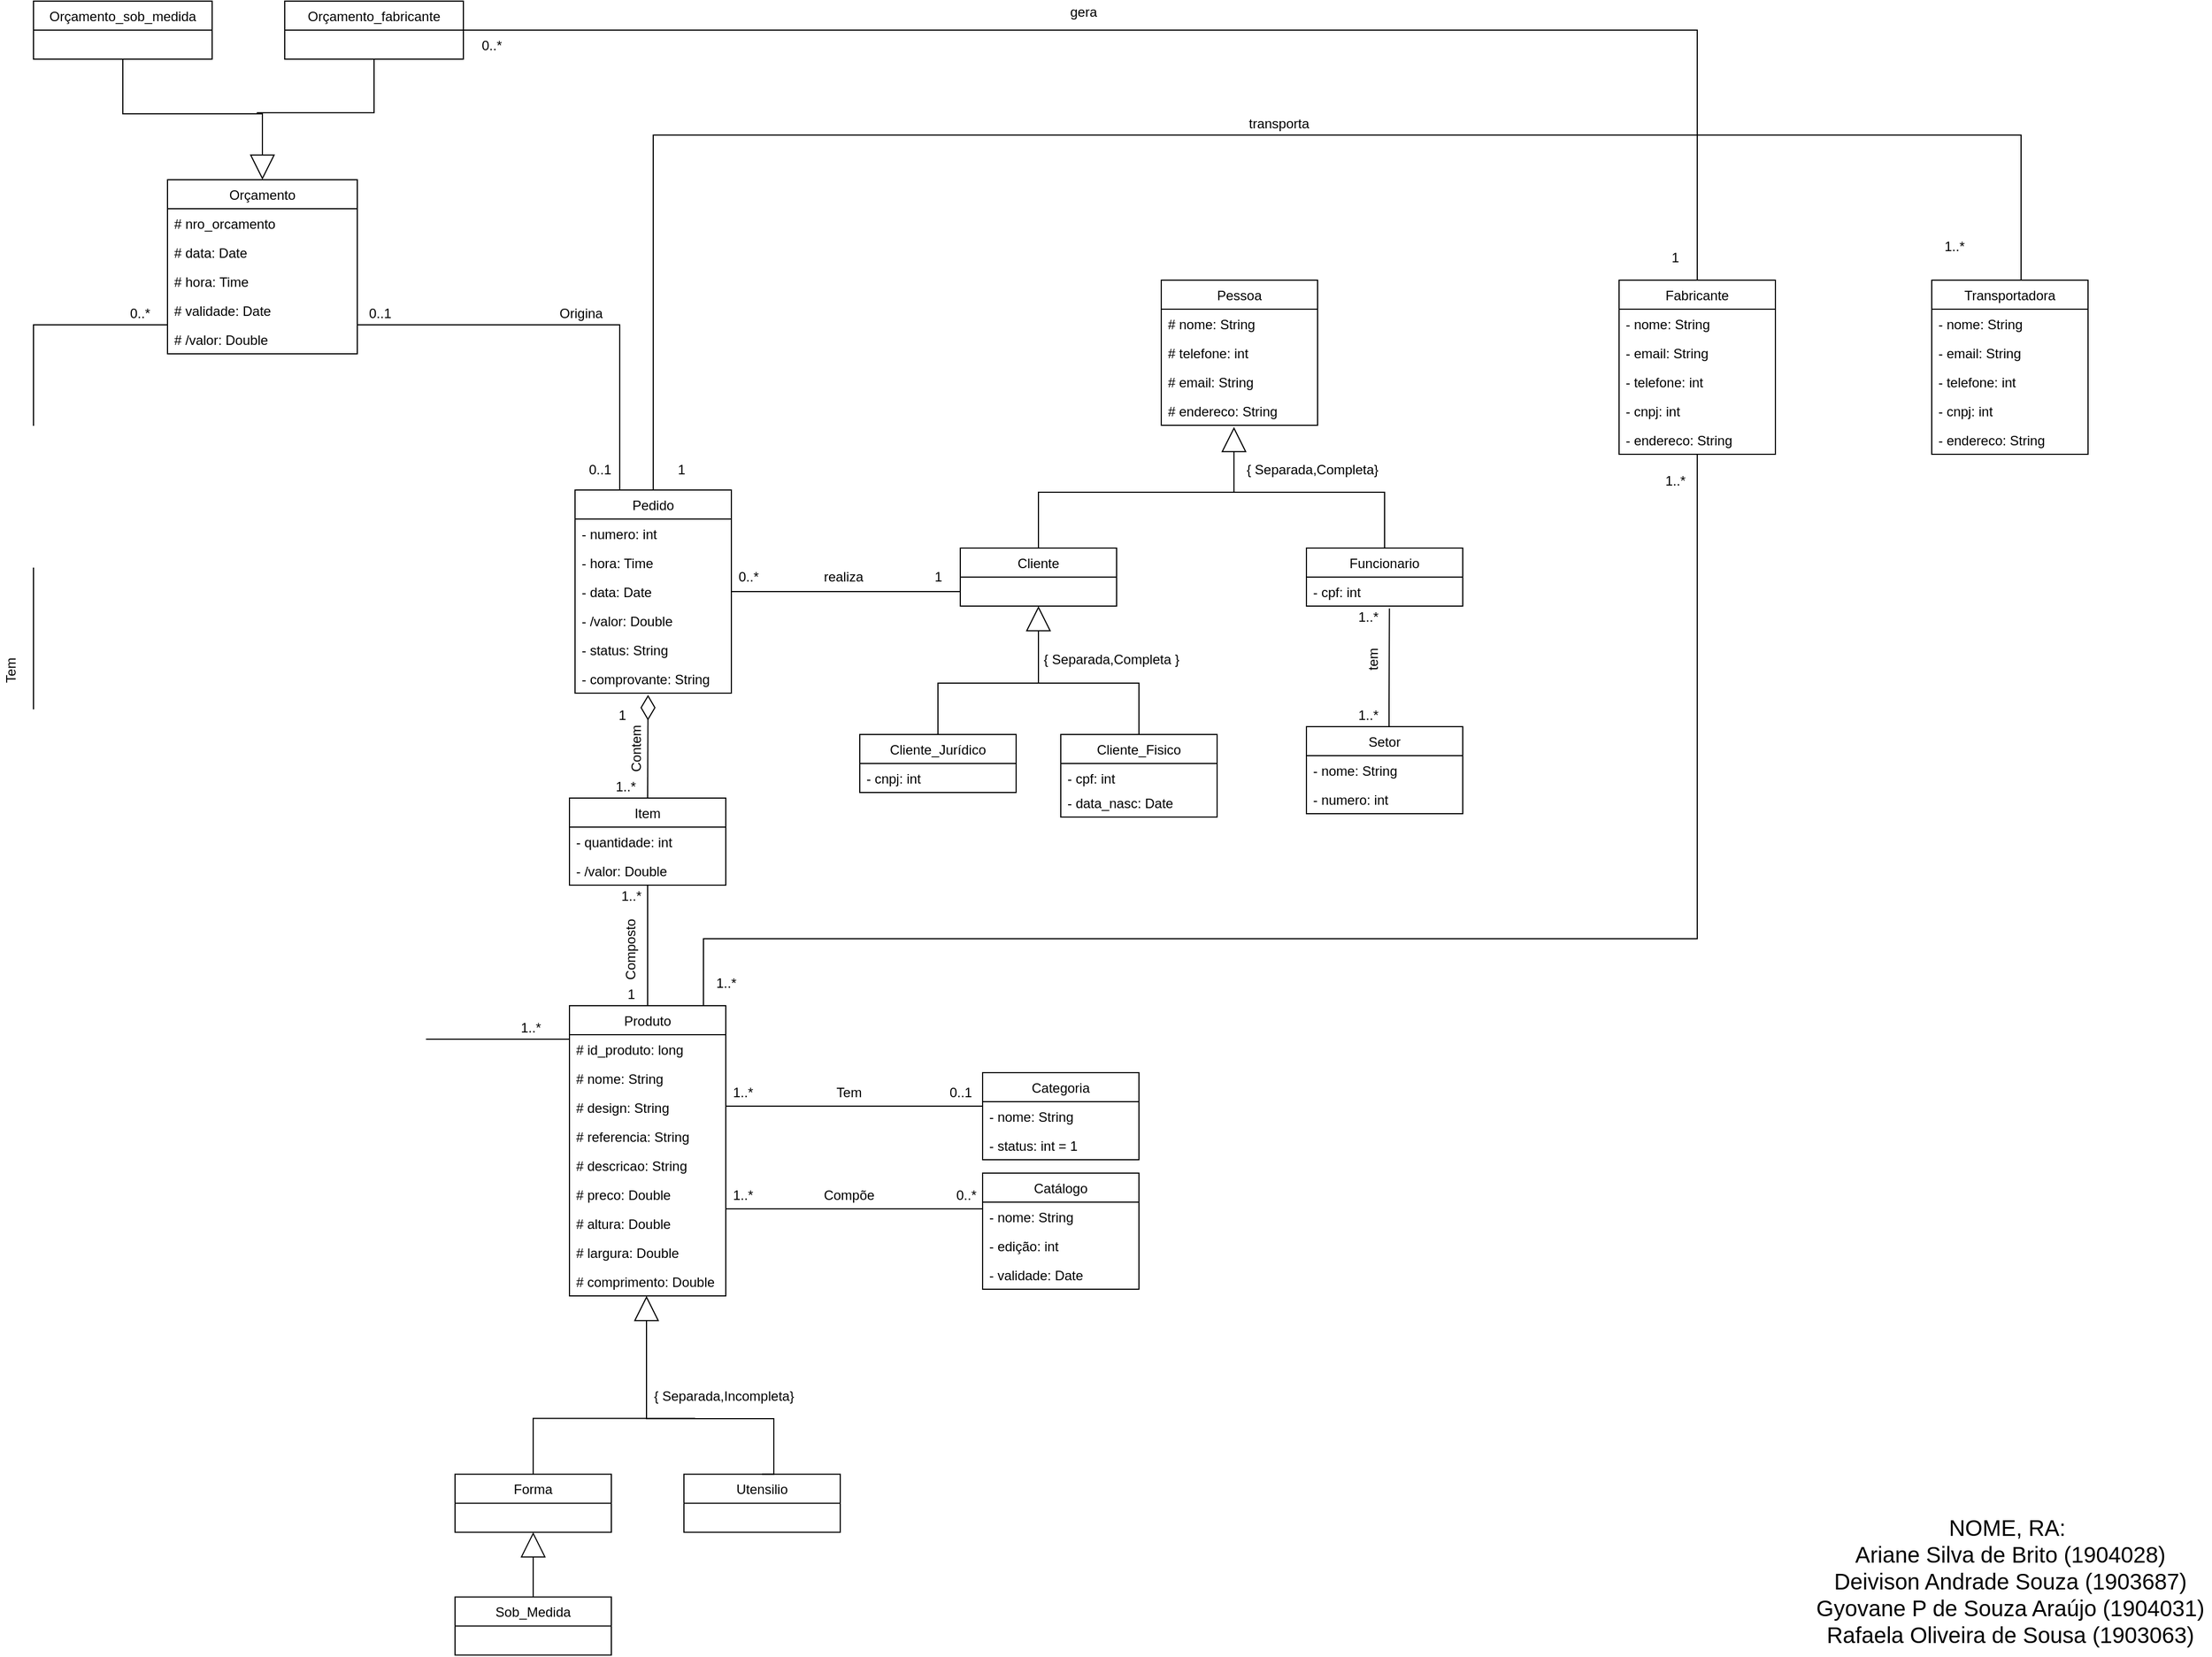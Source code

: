 <mxfile version="14.5.1" type="device"><diagram id="vjNdcDRrs8iUA92XwJxm" name="Page-1"><mxGraphModel dx="5264" dy="2518" grid="1" gridSize="10" guides="1" tooltips="1" connect="1" arrows="1" fold="1" page="1" pageScale="1" pageWidth="1169" pageHeight="827" math="0" shadow="0"><root><mxCell id="0"/><mxCell id="1" parent="0"/><mxCell id="HHTglmRW3sBnoEKuwmGA-5" value="Pessoa" style="swimlane;fontStyle=0;childLayout=stackLayout;horizontal=1;startSize=26;fillColor=none;horizontalStack=0;resizeParent=1;resizeParentMax=0;resizeLast=0;collapsible=1;marginBottom=0;" parent="1" vertex="1"><mxGeometry x="-1270" y="-560" width="140" height="130" as="geometry"/></mxCell><mxCell id="HHTglmRW3sBnoEKuwmGA-6" value="# nome: String" style="text;strokeColor=none;fillColor=none;align=left;verticalAlign=top;spacingLeft=4;spacingRight=4;overflow=hidden;rotatable=0;points=[[0,0.5],[1,0.5]];portConstraint=eastwest;" parent="HHTglmRW3sBnoEKuwmGA-5" vertex="1"><mxGeometry y="26" width="140" height="26" as="geometry"/></mxCell><mxCell id="HHTglmRW3sBnoEKuwmGA-44" value="# telefone: int" style="text;strokeColor=none;fillColor=none;align=left;verticalAlign=top;spacingLeft=4;spacingRight=4;overflow=hidden;rotatable=0;points=[[0,0.5],[1,0.5]];portConstraint=eastwest;" parent="HHTglmRW3sBnoEKuwmGA-5" vertex="1"><mxGeometry y="52" width="140" height="26" as="geometry"/></mxCell><mxCell id="nlblWYixuUzNP0UIaV5v-26" value="# email: String" style="text;strokeColor=none;fillColor=none;align=left;verticalAlign=top;spacingLeft=4;spacingRight=4;overflow=hidden;rotatable=0;points=[[0,0.5],[1,0.5]];portConstraint=eastwest;" vertex="1" parent="HHTglmRW3sBnoEKuwmGA-5"><mxGeometry y="78" width="140" height="26" as="geometry"/></mxCell><mxCell id="HHTglmRW3sBnoEKuwmGA-60" value="# endereco: String" style="text;strokeColor=none;fillColor=none;align=left;verticalAlign=top;spacingLeft=4;spacingRight=4;overflow=hidden;rotatable=0;points=[[0,0.5],[1,0.5]];portConstraint=eastwest;" parent="HHTglmRW3sBnoEKuwmGA-5" vertex="1"><mxGeometry y="104" width="140" height="26" as="geometry"/></mxCell><mxCell id="HHTglmRW3sBnoEKuwmGA-9" value="Transportadora" style="swimlane;fontStyle=0;childLayout=stackLayout;horizontal=1;startSize=26;fillColor=none;horizontalStack=0;resizeParent=1;resizeParentMax=0;resizeLast=0;collapsible=1;marginBottom=0;" parent="1" vertex="1"><mxGeometry x="-580" y="-560" width="140" height="156" as="geometry"/></mxCell><mxCell id="HHTglmRW3sBnoEKuwmGA-10" value="- nome: String" style="text;strokeColor=none;fillColor=none;align=left;verticalAlign=top;spacingLeft=4;spacingRight=4;overflow=hidden;rotatable=0;points=[[0,0.5],[1,0.5]];portConstraint=eastwest;" parent="HHTglmRW3sBnoEKuwmGA-9" vertex="1"><mxGeometry y="26" width="140" height="26" as="geometry"/></mxCell><mxCell id="HHTglmRW3sBnoEKuwmGA-87" value="- email: String" style="text;strokeColor=none;fillColor=none;align=left;verticalAlign=top;spacingLeft=4;spacingRight=4;overflow=hidden;rotatable=0;points=[[0,0.5],[1,0.5]];portConstraint=eastwest;" parent="HHTglmRW3sBnoEKuwmGA-9" vertex="1"><mxGeometry y="52" width="140" height="26" as="geometry"/></mxCell><mxCell id="HHTglmRW3sBnoEKuwmGA-94" value="- telefone: int" style="text;strokeColor=none;fillColor=none;align=left;verticalAlign=top;spacingLeft=4;spacingRight=4;overflow=hidden;rotatable=0;points=[[0,0.5],[1,0.5]];portConstraint=eastwest;" parent="HHTglmRW3sBnoEKuwmGA-9" vertex="1"><mxGeometry y="78" width="140" height="26" as="geometry"/></mxCell><mxCell id="nlblWYixuUzNP0UIaV5v-31" value="- cnpj: int" style="text;strokeColor=none;fillColor=none;align=left;verticalAlign=top;spacingLeft=4;spacingRight=4;overflow=hidden;rotatable=0;points=[[0,0.5],[1,0.5]];portConstraint=eastwest;" vertex="1" parent="HHTglmRW3sBnoEKuwmGA-9"><mxGeometry y="104" width="140" height="26" as="geometry"/></mxCell><mxCell id="HHTglmRW3sBnoEKuwmGA-88" value="- endereco: String" style="text;strokeColor=none;fillColor=none;align=left;verticalAlign=top;spacingLeft=4;spacingRight=4;overflow=hidden;rotatable=0;points=[[0,0.5],[1,0.5]];portConstraint=eastwest;" parent="HHTglmRW3sBnoEKuwmGA-9" vertex="1"><mxGeometry y="130" width="140" height="26" as="geometry"/></mxCell><mxCell id="HHTglmRW3sBnoEKuwmGA-48" value="Cliente_Fisico" style="swimlane;fontStyle=0;childLayout=stackLayout;horizontal=1;startSize=26;fillColor=none;horizontalStack=0;resizeParent=1;resizeParentMax=0;resizeLast=0;collapsible=1;marginBottom=0;" parent="1" vertex="1"><mxGeometry x="-1360" y="-153" width="140" height="74" as="geometry"/></mxCell><mxCell id="HHTglmRW3sBnoEKuwmGA-50" value="- cpf: int" style="text;strokeColor=none;fillColor=none;align=left;verticalAlign=top;spacingLeft=4;spacingRight=4;overflow=hidden;rotatable=0;points=[[0,0.5],[1,0.5]];portConstraint=eastwest;" parent="HHTglmRW3sBnoEKuwmGA-48" vertex="1"><mxGeometry y="26" width="140" height="22" as="geometry"/></mxCell><mxCell id="HHTglmRW3sBnoEKuwmGA-58" value="- data_nasc: Date" style="text;strokeColor=none;fillColor=none;align=left;verticalAlign=top;spacingLeft=4;spacingRight=4;overflow=hidden;rotatable=0;points=[[0,0.5],[1,0.5]];portConstraint=eastwest;" parent="HHTglmRW3sBnoEKuwmGA-48" vertex="1"><mxGeometry y="48" width="140" height="26" as="geometry"/></mxCell><mxCell id="HHTglmRW3sBnoEKuwmGA-118" style="edgeStyle=orthogonalEdgeStyle;rounded=0;orthogonalLoop=1;jettySize=auto;html=1;exitX=0.5;exitY=0;exitDx=0;exitDy=0;startArrow=none;startFill=0;startSize=20;endArrow=none;endFill=0;endSize=20;" parent="1" source="HHTglmRW3sBnoEKuwmGA-54" edge="1"><mxGeometry relative="1" as="geometry"><mxPoint x="-1380" y="-229" as="targetPoint"/><Array as="points"><mxPoint x="-1470" y="-199"/><mxPoint x="-1380" y="-199"/></Array></mxGeometry></mxCell><mxCell id="HHTglmRW3sBnoEKuwmGA-54" value="Cliente_Jurídico" style="swimlane;fontStyle=0;childLayout=stackLayout;horizontal=1;startSize=26;fillColor=none;horizontalStack=0;resizeParent=1;resizeParentMax=0;resizeLast=0;collapsible=1;marginBottom=0;" parent="1" vertex="1"><mxGeometry x="-1540" y="-153" width="140" height="52" as="geometry"/></mxCell><mxCell id="HHTglmRW3sBnoEKuwmGA-55" value="- cnpj: int" style="text;strokeColor=none;fillColor=none;align=left;verticalAlign=top;spacingLeft=4;spacingRight=4;overflow=hidden;rotatable=0;points=[[0,0.5],[1,0.5]];portConstraint=eastwest;" parent="HHTglmRW3sBnoEKuwmGA-54" vertex="1"><mxGeometry y="26" width="140" height="26" as="geometry"/></mxCell><mxCell id="HHTglmRW3sBnoEKuwmGA-112" style="edgeStyle=orthogonalEdgeStyle;rounded=0;orthogonalLoop=1;jettySize=auto;html=1;exitX=0.5;exitY=1;exitDx=0;exitDy=0;endArrow=none;endFill=0;startArrow=block;startFill=0;endSize=20;startSize=20;" parent="1" source="HHTglmRW3sBnoEKuwmGA-61" target="HHTglmRW3sBnoEKuwmGA-48" edge="1"><mxGeometry relative="1" as="geometry"><Array as="points"><mxPoint x="-1380" y="-199"/><mxPoint x="-1290" y="-199"/></Array></mxGeometry></mxCell><mxCell id="HHTglmRW3sBnoEKuwmGA-120" style="edgeStyle=orthogonalEdgeStyle;rounded=0;orthogonalLoop=1;jettySize=auto;html=1;exitX=0.5;exitY=0;exitDx=0;exitDy=0;startArrow=none;startFill=0;startSize=20;endArrow=none;endFill=0;endSize=20;" parent="1" source="HHTglmRW3sBnoEKuwmGA-61" edge="1"><mxGeometry relative="1" as="geometry"><mxPoint x="-1100" y="-370" as="targetPoint"/><Array as="points"><mxPoint x="-1380" y="-370"/></Array></mxGeometry></mxCell><mxCell id="HHTglmRW3sBnoEKuwmGA-61" value="Cliente" style="swimlane;fontStyle=0;childLayout=stackLayout;horizontal=1;startSize=26;fillColor=none;horizontalStack=0;resizeParent=1;resizeParentMax=0;resizeLast=0;collapsible=1;marginBottom=0;" parent="1" vertex="1"><mxGeometry x="-1450" y="-320" width="140" height="52" as="geometry"/></mxCell><mxCell id="nlblWYixuUzNP0UIaV5v-28" style="edgeStyle=orthogonalEdgeStyle;rounded=0;orthogonalLoop=1;jettySize=auto;html=1;entryX=1.144;entryY=0.108;entryDx=0;entryDy=0;entryPerimeter=0;endArrow=none;endFill=0;" edge="1" parent="1" source="HHTglmRW3sBnoEKuwmGA-70" target="HHTglmRW3sBnoEKuwmGA-187"><mxGeometry relative="1" as="geometry"><Array as="points"><mxPoint x="-1066" y="-180"/><mxPoint x="-1066" y="-180"/></Array></mxGeometry></mxCell><mxCell id="HHTglmRW3sBnoEKuwmGA-70" value="Setor" style="swimlane;fontStyle=0;childLayout=stackLayout;horizontal=1;startSize=26;fillColor=none;horizontalStack=0;resizeParent=1;resizeParentMax=0;resizeLast=0;collapsible=1;marginBottom=0;" parent="1" vertex="1"><mxGeometry x="-1140" y="-160" width="140" height="78" as="geometry"/></mxCell><mxCell id="HHTglmRW3sBnoEKuwmGA-71" value="- nome: String" style="text;strokeColor=none;fillColor=none;align=left;verticalAlign=top;spacingLeft=4;spacingRight=4;overflow=hidden;rotatable=0;points=[[0,0.5],[1,0.5]];portConstraint=eastwest;" parent="HHTglmRW3sBnoEKuwmGA-70" vertex="1"><mxGeometry y="26" width="140" height="26" as="geometry"/></mxCell><mxCell id="HHTglmRW3sBnoEKuwmGA-72" value="- numero: int" style="text;strokeColor=none;fillColor=none;align=left;verticalAlign=top;spacingLeft=4;spacingRight=4;overflow=hidden;rotatable=0;points=[[0,0.5],[1,0.5]];portConstraint=eastwest;" parent="HHTglmRW3sBnoEKuwmGA-70" vertex="1"><mxGeometry y="52" width="140" height="26" as="geometry"/></mxCell><mxCell id="HHTglmRW3sBnoEKuwmGA-119" style="edgeStyle=orthogonalEdgeStyle;rounded=0;orthogonalLoop=1;jettySize=auto;html=1;exitX=0.5;exitY=0;exitDx=0;exitDy=0;entryX=0.465;entryY=1.057;entryDx=0;entryDy=0;entryPerimeter=0;startArrow=none;startFill=0;startSize=20;endArrow=block;endFill=0;endSize=20;" parent="1" source="HHTglmRW3sBnoEKuwmGA-74" target="HHTglmRW3sBnoEKuwmGA-60" edge="1"><mxGeometry relative="1" as="geometry"><Array as="points"><mxPoint x="-1070" y="-370"/><mxPoint x="-1205" y="-370"/></Array></mxGeometry></mxCell><mxCell id="HHTglmRW3sBnoEKuwmGA-74" value="Funcionario" style="swimlane;fontStyle=0;childLayout=stackLayout;horizontal=1;startSize=26;fillColor=none;horizontalStack=0;resizeParent=1;resizeParentMax=0;resizeLast=0;collapsible=1;marginBottom=0;" parent="1" vertex="1"><mxGeometry x="-1140" y="-320" width="140" height="52" as="geometry"/></mxCell><mxCell id="HHTglmRW3sBnoEKuwmGA-75" value="- cpf: int" style="text;strokeColor=none;fillColor=none;align=left;verticalAlign=top;spacingLeft=4;spacingRight=4;overflow=hidden;rotatable=0;points=[[0,0.5],[1,0.5]];portConstraint=eastwest;" parent="HHTglmRW3sBnoEKuwmGA-74" vertex="1"><mxGeometry y="26" width="140" height="26" as="geometry"/></mxCell><mxCell id="HHTglmRW3sBnoEKuwmGA-89" value="Fabricante" style="swimlane;fontStyle=0;childLayout=stackLayout;horizontal=1;startSize=26;fillColor=none;horizontalStack=0;resizeParent=1;resizeParentMax=0;resizeLast=0;collapsible=1;marginBottom=0;" parent="1" vertex="1"><mxGeometry x="-860" y="-560" width="140" height="156" as="geometry"/></mxCell><mxCell id="HHTglmRW3sBnoEKuwmGA-90" value="- nome: String" style="text;strokeColor=none;fillColor=none;align=left;verticalAlign=top;spacingLeft=4;spacingRight=4;overflow=hidden;rotatable=0;points=[[0,0.5],[1,0.5]];portConstraint=eastwest;" parent="HHTglmRW3sBnoEKuwmGA-89" vertex="1"><mxGeometry y="26" width="140" height="26" as="geometry"/></mxCell><mxCell id="HHTglmRW3sBnoEKuwmGA-92" value="- email: String" style="text;strokeColor=none;fillColor=none;align=left;verticalAlign=top;spacingLeft=4;spacingRight=4;overflow=hidden;rotatable=0;points=[[0,0.5],[1,0.5]];portConstraint=eastwest;" parent="HHTglmRW3sBnoEKuwmGA-89" vertex="1"><mxGeometry y="52" width="140" height="26" as="geometry"/></mxCell><mxCell id="HHTglmRW3sBnoEKuwmGA-93" value="- telefone: int" style="text;strokeColor=none;fillColor=none;align=left;verticalAlign=top;spacingLeft=4;spacingRight=4;overflow=hidden;rotatable=0;points=[[0,0.5],[1,0.5]];portConstraint=eastwest;" parent="HHTglmRW3sBnoEKuwmGA-89" vertex="1"><mxGeometry y="78" width="140" height="26" as="geometry"/></mxCell><mxCell id="HHTglmRW3sBnoEKuwmGA-95" value="- cnpj: int" style="text;strokeColor=none;fillColor=none;align=left;verticalAlign=top;spacingLeft=4;spacingRight=4;overflow=hidden;rotatable=0;points=[[0,0.5],[1,0.5]];portConstraint=eastwest;" parent="HHTglmRW3sBnoEKuwmGA-89" vertex="1"><mxGeometry y="104" width="140" height="26" as="geometry"/></mxCell><mxCell id="nlblWYixuUzNP0UIaV5v-30" value="- endereco: String" style="text;strokeColor=none;fillColor=none;align=left;verticalAlign=top;spacingLeft=4;spacingRight=4;overflow=hidden;rotatable=0;points=[[0,0.5],[1,0.5]];portConstraint=eastwest;" vertex="1" parent="HHTglmRW3sBnoEKuwmGA-89"><mxGeometry y="130" width="140" height="26" as="geometry"/></mxCell><mxCell id="HHTglmRW3sBnoEKuwmGA-133" style="edgeStyle=none;rounded=0;orthogonalLoop=1;jettySize=auto;html=1;exitX=0.5;exitY=0;exitDx=0;exitDy=0;entryX=0.467;entryY=1.058;entryDx=0;entryDy=0;entryPerimeter=0;startArrow=none;startFill=0;startSize=20;endArrow=diamondThin;endFill=0;endSize=20;" parent="1" source="HHTglmRW3sBnoEKuwmGA-134" target="HHTglmRW3sBnoEKuwmGA-130" edge="1"><mxGeometry relative="1" as="geometry"/></mxCell><mxCell id="HHTglmRW3sBnoEKuwmGA-137" style="edgeStyle=none;rounded=0;orthogonalLoop=1;jettySize=auto;html=1;exitX=0.5;exitY=0;exitDx=0;exitDy=0;startArrow=none;startFill=0;startSize=20;endArrow=none;endFill=0;endSize=20;" parent="1" source="HHTglmRW3sBnoEKuwmGA-121" target="HHTglmRW3sBnoEKuwmGA-134" edge="1"><mxGeometry relative="1" as="geometry"><mxPoint x="-1729.02" y="-8.854" as="targetPoint"/></mxGeometry></mxCell><mxCell id="10It3-7q_5KcNdwSIjPK-23" style="edgeStyle=orthogonalEdgeStyle;rounded=0;orthogonalLoop=1;jettySize=auto;html=1;startSize=20;endArrow=none;endFill=0;endSize=20;" parent="1" source="HHTglmRW3sBnoEKuwmGA-121" target="10It3-7q_5KcNdwSIjPK-18" edge="1"><mxGeometry relative="1" as="geometry"><Array as="points"><mxPoint x="-1590" y="180"/><mxPoint x="-1590" y="180"/></Array></mxGeometry></mxCell><mxCell id="10It3-7q_5KcNdwSIjPK-26" style="edgeStyle=orthogonalEdgeStyle;rounded=0;orthogonalLoop=1;jettySize=auto;html=1;startSize=20;endArrow=none;endFill=0;endSize=20;" parent="1" source="HHTglmRW3sBnoEKuwmGA-121" target="10It3-7q_5KcNdwSIjPK-24" edge="1"><mxGeometry relative="1" as="geometry"><Array as="points"><mxPoint x="-1600" y="272"/><mxPoint x="-1600" y="272"/></Array></mxGeometry></mxCell><mxCell id="HHTglmRW3sBnoEKuwmGA-121" value="Produto" style="swimlane;fontStyle=0;childLayout=stackLayout;horizontal=1;startSize=26;fillColor=none;horizontalStack=0;resizeParent=1;resizeParentMax=0;resizeLast=0;collapsible=1;marginBottom=0;" parent="1" vertex="1"><mxGeometry x="-1800" y="90" width="140" height="260" as="geometry"/></mxCell><mxCell id="HHTglmRW3sBnoEKuwmGA-125" value="# id_produto: long" style="text;strokeColor=none;fillColor=none;align=left;verticalAlign=top;spacingLeft=4;spacingRight=4;overflow=hidden;rotatable=0;points=[[0,0.5],[1,0.5]];portConstraint=eastwest;" parent="HHTglmRW3sBnoEKuwmGA-121" vertex="1"><mxGeometry y="26" width="140" height="26" as="geometry"/></mxCell><mxCell id="HHTglmRW3sBnoEKuwmGA-165" value="# nome: String" style="text;strokeColor=none;fillColor=none;align=left;verticalAlign=top;spacingLeft=4;spacingRight=4;overflow=hidden;rotatable=0;points=[[0,0.5],[1,0.5]];portConstraint=eastwest;" parent="HHTglmRW3sBnoEKuwmGA-121" vertex="1"><mxGeometry y="52" width="140" height="26" as="geometry"/></mxCell><mxCell id="HHTglmRW3sBnoEKuwmGA-124" value="# design: String" style="text;strokeColor=none;fillColor=none;align=left;verticalAlign=top;spacingLeft=4;spacingRight=4;overflow=hidden;rotatable=0;points=[[0,0.5],[1,0.5]];portConstraint=eastwest;" parent="HHTglmRW3sBnoEKuwmGA-121" vertex="1"><mxGeometry y="78" width="140" height="26" as="geometry"/></mxCell><mxCell id="HHTglmRW3sBnoEKuwmGA-123" value="# referencia: String" style="text;strokeColor=none;fillColor=none;align=left;verticalAlign=top;spacingLeft=4;spacingRight=4;overflow=hidden;rotatable=0;points=[[0,0.5],[1,0.5]];portConstraint=eastwest;" parent="HHTglmRW3sBnoEKuwmGA-121" vertex="1"><mxGeometry y="104" width="140" height="26" as="geometry"/></mxCell><mxCell id="HHTglmRW3sBnoEKuwmGA-122" value="# descricao: String" style="text;strokeColor=none;fillColor=none;align=left;verticalAlign=top;spacingLeft=4;spacingRight=4;overflow=hidden;rotatable=0;points=[[0,0.5],[1,0.5]];portConstraint=eastwest;" parent="HHTglmRW3sBnoEKuwmGA-121" vertex="1"><mxGeometry y="130" width="140" height="26" as="geometry"/></mxCell><mxCell id="nlblWYixuUzNP0UIaV5v-20" value="# preco: Double" style="text;strokeColor=none;fillColor=none;align=left;verticalAlign=top;spacingLeft=4;spacingRight=4;overflow=hidden;rotatable=0;points=[[0,0.5],[1,0.5]];portConstraint=eastwest;" vertex="1" parent="HHTglmRW3sBnoEKuwmGA-121"><mxGeometry y="156" width="140" height="26" as="geometry"/></mxCell><mxCell id="nlblWYixuUzNP0UIaV5v-21" value="# altura: Double" style="text;strokeColor=none;fillColor=none;align=left;verticalAlign=top;spacingLeft=4;spacingRight=4;overflow=hidden;rotatable=0;points=[[0,0.5],[1,0.5]];portConstraint=eastwest;" vertex="1" parent="HHTglmRW3sBnoEKuwmGA-121"><mxGeometry y="182" width="140" height="26" as="geometry"/></mxCell><mxCell id="nlblWYixuUzNP0UIaV5v-22" value="# largura: Double" style="text;strokeColor=none;fillColor=none;align=left;verticalAlign=top;spacingLeft=4;spacingRight=4;overflow=hidden;rotatable=0;points=[[0,0.5],[1,0.5]];portConstraint=eastwest;" vertex="1" parent="HHTglmRW3sBnoEKuwmGA-121"><mxGeometry y="208" width="140" height="26" as="geometry"/></mxCell><mxCell id="nlblWYixuUzNP0UIaV5v-17" value="# comprimento: Double" style="text;strokeColor=none;fillColor=none;align=left;verticalAlign=top;spacingLeft=4;spacingRight=4;overflow=hidden;rotatable=0;points=[[0,0.5],[1,0.5]];portConstraint=eastwest;" vertex="1" parent="HHTglmRW3sBnoEKuwmGA-121"><mxGeometry y="234" width="140" height="26" as="geometry"/></mxCell><mxCell id="HHTglmRW3sBnoEKuwmGA-132" style="rounded=0;orthogonalLoop=1;jettySize=auto;html=1;entryX=0;entryY=0.75;entryDx=0;entryDy=0;startArrow=none;startFill=0;startSize=8;endArrow=none;endFill=0;endSize=8;" parent="1" source="HHTglmRW3sBnoEKuwmGA-128" target="HHTglmRW3sBnoEKuwmGA-61" edge="1"><mxGeometry relative="1" as="geometry"/></mxCell><mxCell id="HHTglmRW3sBnoEKuwmGA-178" style="edgeStyle=orthogonalEdgeStyle;rounded=0;orthogonalLoop=1;jettySize=auto;html=1;exitX=0.5;exitY=0;exitDx=0;exitDy=0;startArrow=none;startFill=0;startSize=8;endArrow=none;endFill=0;endSize=8;entryX=0.5;entryY=0;entryDx=0;entryDy=0;" parent="1" source="HHTglmRW3sBnoEKuwmGA-126" target="HHTglmRW3sBnoEKuwmGA-9" edge="1"><mxGeometry relative="1" as="geometry"><mxPoint x="-950" y="-760" as="targetPoint"/><Array as="points"><mxPoint x="-1725" y="-690"/><mxPoint x="-500" y="-690"/><mxPoint x="-500" y="-560"/></Array></mxGeometry></mxCell><mxCell id="HHTglmRW3sBnoEKuwmGA-126" value="Pedido" style="swimlane;fontStyle=0;childLayout=stackLayout;horizontal=1;startSize=26;fillColor=none;horizontalStack=0;resizeParent=1;resizeParentMax=0;resizeLast=0;collapsible=1;marginBottom=0;" parent="1" vertex="1"><mxGeometry x="-1795" y="-372" width="140" height="182" as="geometry"/></mxCell><mxCell id="HHTglmRW3sBnoEKuwmGA-127" value="- numero: int" style="text;strokeColor=none;fillColor=none;align=left;verticalAlign=top;spacingLeft=4;spacingRight=4;overflow=hidden;rotatable=0;points=[[0,0.5],[1,0.5]];portConstraint=eastwest;" parent="HHTglmRW3sBnoEKuwmGA-126" vertex="1"><mxGeometry y="26" width="140" height="26" as="geometry"/></mxCell><mxCell id="HHTglmRW3sBnoEKuwmGA-129" value="- hora: Time" style="text;strokeColor=none;fillColor=none;align=left;verticalAlign=top;spacingLeft=4;spacingRight=4;overflow=hidden;rotatable=0;points=[[0,0.5],[1,0.5]];portConstraint=eastwest;" parent="HHTglmRW3sBnoEKuwmGA-126" vertex="1"><mxGeometry y="52" width="140" height="26" as="geometry"/></mxCell><mxCell id="HHTglmRW3sBnoEKuwmGA-128" value="- data: Date" style="text;strokeColor=none;fillColor=none;align=left;verticalAlign=top;spacingLeft=4;spacingRight=4;overflow=hidden;rotatable=0;points=[[0,0.5],[1,0.5]];portConstraint=eastwest;" parent="HHTglmRW3sBnoEKuwmGA-126" vertex="1"><mxGeometry y="78" width="140" height="26" as="geometry"/></mxCell><mxCell id="nlblWYixuUzNP0UIaV5v-11" value="- /valor: Double" style="text;strokeColor=none;fillColor=none;align=left;verticalAlign=top;spacingLeft=4;spacingRight=4;overflow=hidden;rotatable=0;points=[[0,0.5],[1,0.5]];portConstraint=eastwest;" vertex="1" parent="HHTglmRW3sBnoEKuwmGA-126"><mxGeometry y="104" width="140" height="26" as="geometry"/></mxCell><mxCell id="nlblWYixuUzNP0UIaV5v-12" value="- status: String" style="text;strokeColor=none;fillColor=none;align=left;verticalAlign=top;spacingLeft=4;spacingRight=4;overflow=hidden;rotatable=0;points=[[0,0.5],[1,0.5]];portConstraint=eastwest;" vertex="1" parent="HHTglmRW3sBnoEKuwmGA-126"><mxGeometry y="130" width="140" height="26" as="geometry"/></mxCell><mxCell id="HHTglmRW3sBnoEKuwmGA-130" value="- comprovante: String" style="text;strokeColor=none;fillColor=none;align=left;verticalAlign=top;spacingLeft=4;spacingRight=4;overflow=hidden;rotatable=0;points=[[0,0.5],[1,0.5]];portConstraint=eastwest;" parent="HHTglmRW3sBnoEKuwmGA-126" vertex="1"><mxGeometry y="156" width="140" height="26" as="geometry"/></mxCell><mxCell id="HHTglmRW3sBnoEKuwmGA-134" value="Item" style="swimlane;fontStyle=0;childLayout=stackLayout;horizontal=1;startSize=26;fillColor=none;horizontalStack=0;resizeParent=1;resizeParentMax=0;resizeLast=0;collapsible=1;marginBottom=0;" parent="1" vertex="1"><mxGeometry x="-1800" y="-96" width="140" height="78" as="geometry"/></mxCell><mxCell id="HHTglmRW3sBnoEKuwmGA-138" value="- quantidade: int" style="text;strokeColor=none;fillColor=none;align=left;verticalAlign=top;spacingLeft=4;spacingRight=4;overflow=hidden;rotatable=0;points=[[0,0.5],[1,0.5]];portConstraint=eastwest;" parent="HHTglmRW3sBnoEKuwmGA-134" vertex="1"><mxGeometry y="26" width="140" height="26" as="geometry"/></mxCell><mxCell id="HHTglmRW3sBnoEKuwmGA-135" value="- /valor: Double" style="text;strokeColor=none;fillColor=none;align=left;verticalAlign=top;spacingLeft=4;spacingRight=4;overflow=hidden;rotatable=0;points=[[0,0.5],[1,0.5]];portConstraint=eastwest;" parent="HHTglmRW3sBnoEKuwmGA-134" vertex="1"><mxGeometry y="52" width="140" height="26" as="geometry"/></mxCell><mxCell id="HHTglmRW3sBnoEKuwmGA-140" value="Sob_Medida" style="swimlane;fontStyle=0;childLayout=stackLayout;horizontal=1;startSize=26;fillColor=none;horizontalStack=0;resizeParent=1;resizeParentMax=0;resizeLast=0;collapsible=1;marginBottom=0;" parent="1" vertex="1"><mxGeometry x="-1902.5" y="619.71" width="140" height="52" as="geometry"/></mxCell><mxCell id="HHTglmRW3sBnoEKuwmGA-168" style="edgeStyle=orthogonalEdgeStyle;rounded=0;orthogonalLoop=1;jettySize=auto;html=1;exitX=0.5;exitY=1;exitDx=0;exitDy=0;entryX=0.5;entryY=0;entryDx=0;entryDy=0;startArrow=block;startFill=0;startSize=20;endArrow=none;endFill=0;endSize=20;" parent="1" source="HHTglmRW3sBnoEKuwmGA-145" target="HHTglmRW3sBnoEKuwmGA-140" edge="1"><mxGeometry relative="1" as="geometry"/></mxCell><mxCell id="SKpn5kR-cwuzyfjxGXdy-1" style="edgeStyle=orthogonalEdgeStyle;rounded=0;orthogonalLoop=1;jettySize=auto;html=1;startArrow=none;startFill=0;endArrow=none;endFill=0;" parent="1" source="HHTglmRW3sBnoEKuwmGA-145" edge="1"><mxGeometry relative="1" as="geometry"><mxPoint x="-1687.5" y="459.71" as="targetPoint"/><Array as="points"><mxPoint x="-1832.5" y="459.71"/><mxPoint x="-1727.5" y="459.71"/></Array></mxGeometry></mxCell><mxCell id="HHTglmRW3sBnoEKuwmGA-145" value="Forma" style="swimlane;fontStyle=0;childLayout=stackLayout;horizontal=1;startSize=26;fillColor=none;horizontalStack=0;resizeParent=1;resizeParentMax=0;resizeLast=0;collapsible=1;marginBottom=0;" parent="1" vertex="1"><mxGeometry x="-1902.5" y="509.71" width="140" height="52" as="geometry"/></mxCell><mxCell id="HHTglmRW3sBnoEKuwmGA-155" style="edgeStyle=orthogonalEdgeStyle;rounded=0;orthogonalLoop=1;jettySize=auto;html=1;exitX=0.5;exitY=0;exitDx=0;exitDy=0;startArrow=none;startFill=0;startSize=20;endArrow=block;endFill=0;endSize=20;" parent="1" source="HHTglmRW3sBnoEKuwmGA-150" target="nlblWYixuUzNP0UIaV5v-17" edge="1"><mxGeometry relative="1" as="geometry"><Array as="points"><mxPoint x="-1617" y="510"/><mxPoint x="-1617" y="460"/><mxPoint x="-1731" y="460"/></Array><mxPoint x="-1732.04" y="370.0" as="targetPoint"/></mxGeometry></mxCell><mxCell id="HHTglmRW3sBnoEKuwmGA-150" value="Utensilio" style="swimlane;fontStyle=0;childLayout=stackLayout;horizontal=1;startSize=26;fillColor=none;horizontalStack=0;resizeParent=1;resizeParentMax=0;resizeLast=0;collapsible=1;marginBottom=0;" parent="1" vertex="1"><mxGeometry x="-1697.5" y="509.71" width="140" height="52" as="geometry"/></mxCell><mxCell id="HHTglmRW3sBnoEKuwmGA-186" value="1..*" style="text;html=1;align=center;verticalAlign=middle;resizable=0;points=[];autosize=1;" parent="1" vertex="1"><mxGeometry x="-1100" y="-180" width="30" height="20" as="geometry"/></mxCell><mxCell id="HHTglmRW3sBnoEKuwmGA-187" value="1..*" style="text;html=1;align=center;verticalAlign=middle;resizable=0;points=[];autosize=1;" parent="1" vertex="1"><mxGeometry x="-1100" y="-268" width="30" height="20" as="geometry"/></mxCell><mxCell id="HHTglmRW3sBnoEKuwmGA-188" value="0..*" style="text;html=1;align=center;verticalAlign=middle;resizable=0;points=[];autosize=1;" parent="1" vertex="1"><mxGeometry x="-1655" y="-304" width="30" height="20" as="geometry"/></mxCell><mxCell id="HHTglmRW3sBnoEKuwmGA-191" value="1..*" style="text;html=1;align=center;verticalAlign=middle;resizable=0;points=[];autosize=1;" parent="1" vertex="1"><mxGeometry x="-1765" y="-116" width="30" height="20" as="geometry"/></mxCell><mxCell id="HHTglmRW3sBnoEKuwmGA-194" value="1..*" style="text;html=1;align=center;verticalAlign=middle;resizable=0;points=[];autosize=1;" parent="1" vertex="1"><mxGeometry x="-1760" y="-18" width="30" height="20" as="geometry"/></mxCell><mxCell id="HHTglmRW3sBnoEKuwmGA-205" value="transporta" style="text;html=1;align=center;verticalAlign=middle;resizable=0;points=[];autosize=1;" parent="1" vertex="1"><mxGeometry x="-1200" y="-710" width="70" height="20" as="geometry"/></mxCell><mxCell id="HHTglmRW3sBnoEKuwmGA-209" value="realiza" style="text;html=1;align=center;verticalAlign=middle;resizable=0;points=[];autosize=1;" parent="1" vertex="1"><mxGeometry x="-1580" y="-304" width="50" height="20" as="geometry"/></mxCell><mxCell id="SKpn5kR-cwuzyfjxGXdy-2" value="Contem" style="text;html=1;align=center;verticalAlign=middle;resizable=0;points=[];autosize=1;rotation=-90;" parent="1" vertex="1"><mxGeometry x="-1770" y="-150" width="60" height="20" as="geometry"/></mxCell><mxCell id="SKpn5kR-cwuzyfjxGXdy-3" value="{ Separada,Completa }" style="text;html=1;align=center;verticalAlign=middle;resizable=0;points=[];autosize=1;" parent="1" vertex="1"><mxGeometry x="-1385" y="-230" width="140" height="20" as="geometry"/></mxCell><mxCell id="SKpn5kR-cwuzyfjxGXdy-4" value="{ Separada,Completa}" style="text;html=1;align=center;verticalAlign=middle;resizable=0;points=[];autosize=1;" parent="1" vertex="1"><mxGeometry x="-1200" y="-400" width="130" height="20" as="geometry"/></mxCell><mxCell id="SKpn5kR-cwuzyfjxGXdy-5" value="{ Separada,Incompleta}" style="text;html=1;align=center;verticalAlign=middle;resizable=0;points=[];autosize=1;" parent="1" vertex="1"><mxGeometry x="-1732.5" y="429.71" width="140" height="20" as="geometry"/></mxCell><mxCell id="10It3-7q_5KcNdwSIjPK-18" value="Categoria" style="swimlane;fontStyle=0;childLayout=stackLayout;horizontal=1;startSize=26;fillColor=none;horizontalStack=0;resizeParent=1;resizeParentMax=0;resizeLast=0;collapsible=1;marginBottom=0;" parent="1" vertex="1"><mxGeometry x="-1430" y="150" width="140" height="78" as="geometry"/></mxCell><mxCell id="10It3-7q_5KcNdwSIjPK-19" value="- nome: String " style="text;strokeColor=none;fillColor=none;align=left;verticalAlign=top;spacingLeft=4;spacingRight=4;overflow=hidden;rotatable=0;points=[[0,0.5],[1,0.5]];portConstraint=eastwest;" parent="10It3-7q_5KcNdwSIjPK-18" vertex="1"><mxGeometry y="26" width="140" height="26" as="geometry"/></mxCell><mxCell id="nlblWYixuUzNP0UIaV5v-23" value="- status: int = 1 " style="text;strokeColor=none;fillColor=none;align=left;verticalAlign=top;spacingLeft=4;spacingRight=4;overflow=hidden;rotatable=0;points=[[0,0.5],[1,0.5]];portConstraint=eastwest;" vertex="1" parent="10It3-7q_5KcNdwSIjPK-18"><mxGeometry y="52" width="140" height="26" as="geometry"/></mxCell><mxCell id="10It3-7q_5KcNdwSIjPK-24" value="Catálogo" style="swimlane;fontStyle=0;childLayout=stackLayout;horizontal=1;startSize=26;fillColor=none;horizontalStack=0;resizeParent=1;resizeParentMax=0;resizeLast=0;collapsible=1;marginBottom=0;" parent="1" vertex="1"><mxGeometry x="-1430" y="240" width="140" height="104" as="geometry"/></mxCell><mxCell id="10It3-7q_5KcNdwSIjPK-25" value="- nome: String " style="text;strokeColor=none;fillColor=none;align=left;verticalAlign=top;spacingLeft=4;spacingRight=4;overflow=hidden;rotatable=0;points=[[0,0.5],[1,0.5]];portConstraint=eastwest;" parent="10It3-7q_5KcNdwSIjPK-24" vertex="1"><mxGeometry y="26" width="140" height="26" as="geometry"/></mxCell><mxCell id="10It3-7q_5KcNdwSIjPK-27" value="- edição: int" style="text;strokeColor=none;fillColor=none;align=left;verticalAlign=top;spacingLeft=4;spacingRight=4;overflow=hidden;rotatable=0;points=[[0,0.5],[1,0.5]];portConstraint=eastwest;" parent="10It3-7q_5KcNdwSIjPK-24" vertex="1"><mxGeometry y="52" width="140" height="26" as="geometry"/></mxCell><mxCell id="10It3-7q_5KcNdwSIjPK-28" value="- validade: Date" style="text;strokeColor=none;fillColor=none;align=left;verticalAlign=top;spacingLeft=4;spacingRight=4;overflow=hidden;rotatable=0;points=[[0,0.5],[1,0.5]];portConstraint=eastwest;" parent="10It3-7q_5KcNdwSIjPK-24" vertex="1"><mxGeometry y="78" width="140" height="26" as="geometry"/></mxCell><mxCell id="10It3-7q_5KcNdwSIjPK-29" value="0..1" style="text;html=1;align=center;verticalAlign=middle;resizable=0;points=[];autosize=1;" parent="1" vertex="1"><mxGeometry x="-1470" y="158" width="40" height="20" as="geometry"/></mxCell><mxCell id="10It3-7q_5KcNdwSIjPK-30" value="1..*" style="text;html=1;align=center;verticalAlign=middle;resizable=0;points=[];autosize=1;" parent="1" vertex="1"><mxGeometry x="-1660" y="158" width="30" height="20" as="geometry"/></mxCell><mxCell id="10It3-7q_5KcNdwSIjPK-31" value="Tem" style="text;html=1;align=center;verticalAlign=middle;resizable=0;points=[];autosize=1;" parent="1" vertex="1"><mxGeometry x="-1570" y="158" width="40" height="20" as="geometry"/></mxCell><mxCell id="10It3-7q_5KcNdwSIjPK-32" value="Compõe" style="text;html=1;align=center;verticalAlign=middle;resizable=0;points=[];autosize=1;" parent="1" vertex="1"><mxGeometry x="-1580" y="250" width="60" height="20" as="geometry"/></mxCell><mxCell id="10It3-7q_5KcNdwSIjPK-33" value="0..*" style="text;html=1;align=center;verticalAlign=middle;resizable=0;points=[];autosize=1;" parent="1" vertex="1"><mxGeometry x="-1460" y="250" width="30" height="20" as="geometry"/></mxCell><mxCell id="10It3-7q_5KcNdwSIjPK-34" value="1..*" style="text;html=1;align=center;verticalAlign=middle;resizable=0;points=[];autosize=1;" parent="1" vertex="1"><mxGeometry x="-1660" y="250" width="30" height="20" as="geometry"/></mxCell><mxCell id="10It3-7q_5KcNdwSIjPK-58" style="edgeStyle=orthogonalEdgeStyle;rounded=0;orthogonalLoop=1;jettySize=auto;html=1;entryX=0.25;entryY=0;entryDx=0;entryDy=0;startSize=20;endArrow=none;endFill=0;endSize=20;startArrow=none;startFill=0;" parent="1" source="10It3-7q_5KcNdwSIjPK-46" target="HHTglmRW3sBnoEKuwmGA-126" edge="1"><mxGeometry relative="1" as="geometry"><Array as="points"><mxPoint x="-1755" y="-520"/></Array></mxGeometry></mxCell><mxCell id="10It3-7q_5KcNdwSIjPK-59" style="edgeStyle=orthogonalEdgeStyle;rounded=0;orthogonalLoop=1;jettySize=auto;html=1;startArrow=none;startFill=0;startSize=20;endArrow=none;endFill=0;endSize=20;" parent="1" source="10It3-7q_5KcNdwSIjPK-46" target="HHTglmRW3sBnoEKuwmGA-121" edge="1"><mxGeometry relative="1" as="geometry"><Array as="points"><mxPoint x="-2280" y="-520"/><mxPoint x="-2280" y="120"/></Array></mxGeometry></mxCell><mxCell id="10It3-7q_5KcNdwSIjPK-46" value="Orçamento" style="swimlane;fontStyle=0;childLayout=stackLayout;horizontal=1;startSize=26;fillColor=none;horizontalStack=0;resizeParent=1;resizeParentMax=0;resizeLast=0;collapsible=1;marginBottom=0;" parent="1" vertex="1"><mxGeometry x="-2160" y="-650" width="170" height="156" as="geometry"/></mxCell><mxCell id="10It3-7q_5KcNdwSIjPK-47" value="# nro_orcamento" style="text;strokeColor=none;fillColor=none;align=left;verticalAlign=top;spacingLeft=4;spacingRight=4;overflow=hidden;rotatable=0;points=[[0,0.5],[1,0.5]];portConstraint=eastwest;" parent="10It3-7q_5KcNdwSIjPK-46" vertex="1"><mxGeometry y="26" width="170" height="26" as="geometry"/></mxCell><mxCell id="10It3-7q_5KcNdwSIjPK-48" value="# data: Date" style="text;strokeColor=none;fillColor=none;align=left;verticalAlign=top;spacingLeft=4;spacingRight=4;overflow=hidden;rotatable=0;points=[[0,0.5],[1,0.5]];portConstraint=eastwest;" parent="10It3-7q_5KcNdwSIjPK-46" vertex="1"><mxGeometry y="52" width="170" height="26" as="geometry"/></mxCell><mxCell id="10It3-7q_5KcNdwSIjPK-49" value="# hora: Time" style="text;strokeColor=none;fillColor=none;align=left;verticalAlign=top;spacingLeft=4;spacingRight=4;overflow=hidden;rotatable=0;points=[[0,0.5],[1,0.5]];portConstraint=eastwest;" parent="10It3-7q_5KcNdwSIjPK-46" vertex="1"><mxGeometry y="78" width="170" height="26" as="geometry"/></mxCell><mxCell id="10It3-7q_5KcNdwSIjPK-50" value="# validade: Date" style="text;strokeColor=none;fillColor=none;align=left;verticalAlign=top;spacingLeft=4;spacingRight=4;overflow=hidden;rotatable=0;points=[[0,0.5],[1,0.5]];portConstraint=eastwest;" parent="10It3-7q_5KcNdwSIjPK-46" vertex="1"><mxGeometry y="104" width="170" height="26" as="geometry"/></mxCell><mxCell id="10It3-7q_5KcNdwSIjPK-51" value="# /valor: Double" style="text;strokeColor=none;fillColor=none;align=left;verticalAlign=top;spacingLeft=4;spacingRight=4;overflow=hidden;rotatable=0;points=[[0,0.5],[1,0.5]];portConstraint=eastwest;" parent="10It3-7q_5KcNdwSIjPK-46" vertex="1"><mxGeometry y="130" width="170" height="26" as="geometry"/></mxCell><mxCell id="10It3-7q_5KcNdwSIjPK-57" style="edgeStyle=orthogonalEdgeStyle;rounded=0;orthogonalLoop=1;jettySize=auto;html=1;startSize=20;endArrow=block;endFill=0;endSize=20;exitX=0.5;exitY=1;exitDx=0;exitDy=0;" parent="1" target="10It3-7q_5KcNdwSIjPK-46" edge="1" source="8YdGteviD1H_tcuoZ6Mt-1"><mxGeometry relative="1" as="geometry"><mxPoint x="-2075" y="-760" as="sourcePoint"/></mxGeometry></mxCell><mxCell id="10It3-7q_5KcNdwSIjPK-61" value="0..*" style="text;html=1;align=center;verticalAlign=middle;resizable=0;points=[];autosize=1;" parent="1" vertex="1"><mxGeometry x="-2200" y="-540" width="30" height="20" as="geometry"/></mxCell><mxCell id="10It3-7q_5KcNdwSIjPK-62" value="Tem" style="text;html=1;align=center;verticalAlign=middle;resizable=0;points=[];autosize=1;rotation=-90;" parent="1" vertex="1"><mxGeometry x="-2320" y="-220" width="40" height="20" as="geometry"/></mxCell><mxCell id="10It3-7q_5KcNdwSIjPK-63" value="1..*" style="text;html=1;align=center;verticalAlign=middle;resizable=0;points=[];autosize=1;" parent="1" vertex="1"><mxGeometry x="-1850" y="100" width="30" height="20" as="geometry"/></mxCell><mxCell id="10It3-7q_5KcNdwSIjPK-64" value="Origina" style="text;html=1;align=center;verticalAlign=middle;resizable=0;points=[];autosize=1;" parent="1" vertex="1"><mxGeometry x="-1815" y="-540" width="50" height="20" as="geometry"/></mxCell><mxCell id="10It3-7q_5KcNdwSIjPK-65" value="0..1" style="text;html=1;align=center;verticalAlign=middle;resizable=0;points=[];autosize=1;" parent="1" vertex="1"><mxGeometry x="-1990" y="-540" width="40" height="20" as="geometry"/></mxCell><mxCell id="10It3-7q_5KcNdwSIjPK-66" value="0..1" style="text;html=1;align=center;verticalAlign=middle;resizable=0;points=[];autosize=1;" parent="1" vertex="1"><mxGeometry x="-1793" y="-400" width="40" height="20" as="geometry"/></mxCell><mxCell id="UNFn3L_9RSN48yQLntN0-1" value="&lt;div style=&quot;font-size: 20px;&quot;&gt;NOME, RA:&amp;nbsp;&lt;/div&gt;&lt;div style=&quot;font-size: 20px;&quot;&gt;Ariane Silva de Brito (1904028)&lt;/div&gt;&lt;div style=&quot;font-size: 20px;&quot;&gt;Deivison Andrade Souza (1903687)&lt;/div&gt;&lt;div style=&quot;font-size: 20px;&quot;&gt;Gyovane P de Souza Araújo (1904031)&lt;/div&gt;&lt;div style=&quot;font-size: 20px;&quot;&gt;Rafaela Oliveira de Sousa (1903063)&lt;/div&gt;" style="text;html=1;align=center;verticalAlign=middle;resizable=0;points=[];autosize=1;strokeColor=none;fontSize=20;" parent="1" vertex="1"><mxGeometry x="-690" y="540" width="360" height="130" as="geometry"/></mxCell><mxCell id="8YdGteviD1H_tcuoZ6Mt-1" value="Orçamento_sob_medida" style="swimlane;fontStyle=0;childLayout=stackLayout;horizontal=1;startSize=26;fillColor=none;horizontalStack=0;resizeParent=1;resizeParentMax=0;resizeLast=0;collapsible=1;marginBottom=0;" parent="1" vertex="1"><mxGeometry x="-2280" y="-810" width="160" height="52" as="geometry"/></mxCell><mxCell id="nlblWYixuUzNP0UIaV5v-2" style="edgeStyle=orthogonalEdgeStyle;rounded=0;orthogonalLoop=1;jettySize=auto;html=1;endArrow=none;endFill=0;" edge="1" parent="1" source="nlblWYixuUzNP0UIaV5v-1"><mxGeometry relative="1" as="geometry"><mxPoint x="-2080" y="-710" as="targetPoint"/><Array as="points"><mxPoint x="-1975" y="-710"/></Array></mxGeometry></mxCell><mxCell id="nlblWYixuUzNP0UIaV5v-6" style="edgeStyle=orthogonalEdgeStyle;rounded=0;orthogonalLoop=1;jettySize=auto;html=1;entryX=0.5;entryY=0;entryDx=0;entryDy=0;endArrow=none;endFill=0;" edge="1" parent="1" source="nlblWYixuUzNP0UIaV5v-1" target="HHTglmRW3sBnoEKuwmGA-89"><mxGeometry relative="1" as="geometry"/></mxCell><mxCell id="nlblWYixuUzNP0UIaV5v-1" value="Orçamento_fabricante" style="swimlane;fontStyle=0;childLayout=stackLayout;horizontal=1;startSize=26;fillColor=none;horizontalStack=0;resizeParent=1;resizeParentMax=0;resizeLast=0;collapsible=1;marginBottom=0;" vertex="1" parent="1"><mxGeometry x="-2055" y="-810" width="160" height="52" as="geometry"/></mxCell><mxCell id="nlblWYixuUzNP0UIaV5v-8" value="gera" style="text;html=1;align=center;verticalAlign=middle;resizable=0;points=[];autosize=1;" vertex="1" parent="1"><mxGeometry x="-1360" y="-810" width="40" height="20" as="geometry"/></mxCell><mxCell id="nlblWYixuUzNP0UIaV5v-9" value="0..*" style="text;html=1;align=center;verticalAlign=middle;resizable=0;points=[];autosize=1;" vertex="1" parent="1"><mxGeometry x="-1885" y="-780" width="30" height="20" as="geometry"/></mxCell><mxCell id="nlblWYixuUzNP0UIaV5v-14" value="1" style="text;html=1;align=center;verticalAlign=middle;resizable=0;points=[];autosize=1;" vertex="1" parent="1"><mxGeometry x="-1763" y="-180" width="20" height="20" as="geometry"/></mxCell><mxCell id="nlblWYixuUzNP0UIaV5v-15" value="1" style="text;html=1;align=center;verticalAlign=middle;resizable=0;points=[];autosize=1;" vertex="1" parent="1"><mxGeometry x="-1755" y="70" width="20" height="20" as="geometry"/></mxCell><mxCell id="nlblWYixuUzNP0UIaV5v-16" value="Composto" style="text;html=1;align=center;verticalAlign=middle;resizable=0;points=[];autosize=1;rotation=-90;" vertex="1" parent="1"><mxGeometry x="-1780" y="30" width="70" height="20" as="geometry"/></mxCell><mxCell id="nlblWYixuUzNP0UIaV5v-25" value="1" style="text;html=1;align=center;verticalAlign=middle;resizable=0;points=[];autosize=1;" vertex="1" parent="1"><mxGeometry x="-1480" y="-304" width="20" height="20" as="geometry"/></mxCell><mxCell id="nlblWYixuUzNP0UIaV5v-27" value="tem" style="text;html=1;align=center;verticalAlign=middle;resizable=0;points=[];autosize=1;rotation=-90;" vertex="1" parent="1"><mxGeometry x="-1100" y="-230" width="40" height="20" as="geometry"/></mxCell><mxCell id="nlblWYixuUzNP0UIaV5v-32" style="edgeStyle=orthogonalEdgeStyle;rounded=0;orthogonalLoop=1;jettySize=auto;html=1;entryX=0.857;entryY=0;entryDx=0;entryDy=0;entryPerimeter=0;endArrow=none;endFill=0;exitX=0.5;exitY=1;exitDx=0;exitDy=0;" edge="1" parent="1" source="HHTglmRW3sBnoEKuwmGA-89" target="HHTglmRW3sBnoEKuwmGA-121"><mxGeometry relative="1" as="geometry"><mxPoint x="-790" y="-400" as="sourcePoint"/><Array as="points"><mxPoint x="-790" y="30"/><mxPoint x="-1680" y="30"/></Array></mxGeometry></mxCell><mxCell id="nlblWYixuUzNP0UIaV5v-33" value="1" style="text;html=1;align=center;verticalAlign=middle;resizable=0;points=[];autosize=1;" vertex="1" parent="1"><mxGeometry x="-820" y="-590" width="20" height="20" as="geometry"/></mxCell><mxCell id="nlblWYixuUzNP0UIaV5v-34" value="1..*" style="text;html=1;align=center;verticalAlign=middle;resizable=0;points=[];autosize=1;" vertex="1" parent="1"><mxGeometry x="-825" y="-390" width="30" height="20" as="geometry"/></mxCell><mxCell id="nlblWYixuUzNP0UIaV5v-35" value="1..*" style="text;html=1;align=center;verticalAlign=middle;resizable=0;points=[];autosize=1;" vertex="1" parent="1"><mxGeometry x="-1675" y="60" width="30" height="20" as="geometry"/></mxCell><mxCell id="nlblWYixuUzNP0UIaV5v-36" value="1" style="text;html=1;align=center;verticalAlign=middle;resizable=0;points=[];autosize=1;" vertex="1" parent="1"><mxGeometry x="-1710" y="-400" width="20" height="20" as="geometry"/></mxCell><mxCell id="nlblWYixuUzNP0UIaV5v-37" value="1..*" style="text;html=1;align=center;verticalAlign=middle;resizable=0;points=[];autosize=1;" vertex="1" parent="1"><mxGeometry x="-575" y="-600" width="30" height="20" as="geometry"/></mxCell></root></mxGraphModel></diagram></mxfile>